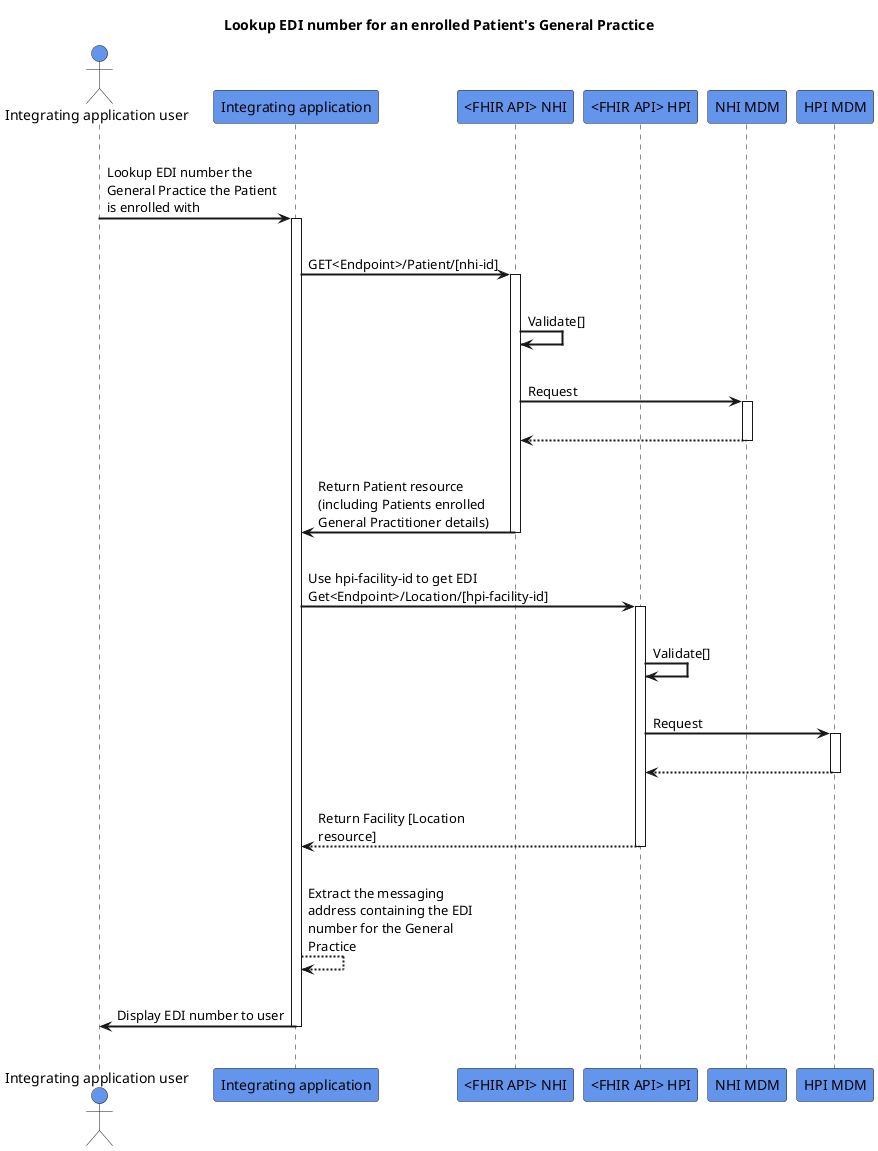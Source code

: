 @startuml
skinparam sequenceArrowThickness 2
skinparam roundcorner 5
skinparam maxmessagesize 180
skinparam sequenceParticipant bold
title Lookup EDI number for an enrolled Patient's General Practice
actor "Integrating application user" as User #CornflowerBlue
participant "Integrating application" as A #CornflowerBlue
participant "<FHIR API> NHI" as B #CornflowerBlue
participant "<FHIR API> HPI" as C #CornflowerBlue
participant "NHI MDM" as D #CornflowerBlue
participant "HPI MDM" as E #CornflowerBlue
|||
User -> A: Lookup EDI number the General Practice the Patient is enrolled with
activate A
|||
A -> B: GET<Endpoint>/Patient/[nhi-id]
activate B
|||
B -> B: Validate[]
|||
B -> D: Request
activate D
|||
D -[dashed]-> B:  
deactivate D
|||
B -> A: Return Patient resource (including Patients enrolled General Practitioner details)
deactivate B
|||
A -> C: Use hpi-facility-id to get EDI Get<Endpoint>/Location/[hpi-facility-id]
activate C
|||
C -> C: Validate[]
|||
C -> E: Request
activate E
|||
E -[dashed]-> C:  
deactivate E
|||
C -[dashed]-> A:Return Facility [Location resource]
deactivate C
|||
A -[dashed]-> A: Extract the messaging address containing the EDI number for the General Practice
|||
A -> User: Display EDI number to user
deactivate A
|||
@enduml
